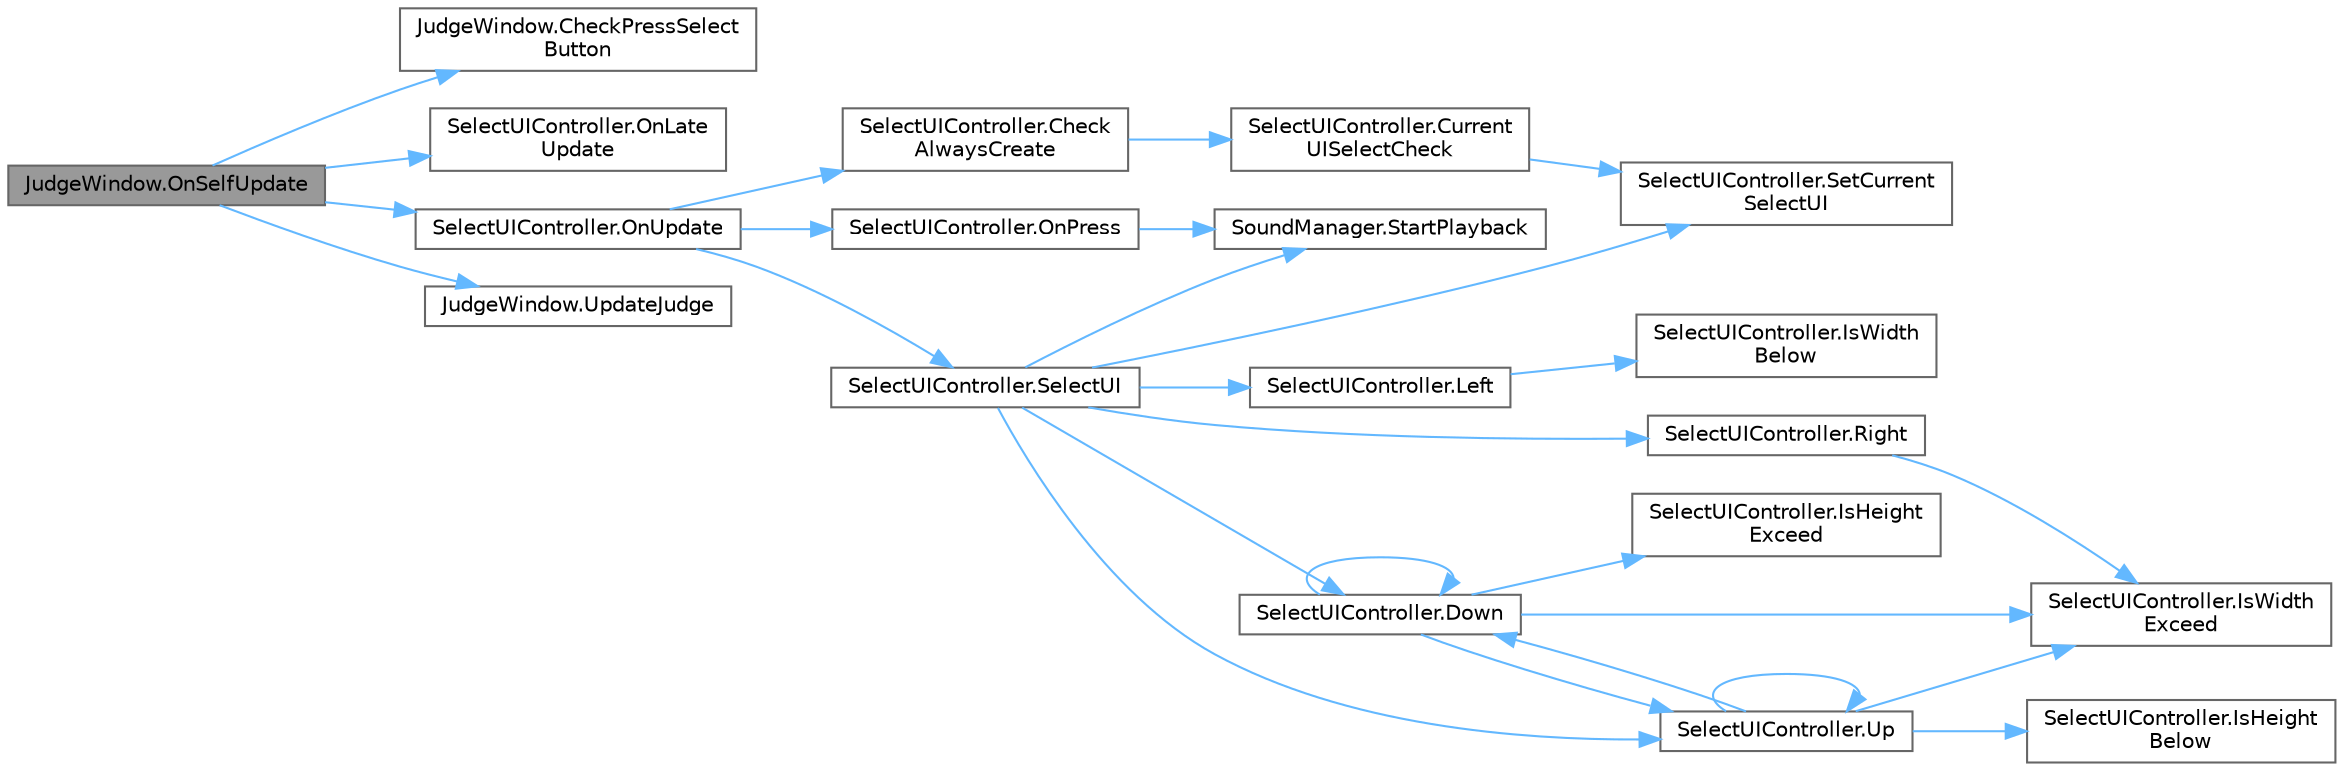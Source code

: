 digraph "JudgeWindow.OnSelfUpdate"
{
 // LATEX_PDF_SIZE
  bgcolor="transparent";
  edge [fontname=Helvetica,fontsize=10,labelfontname=Helvetica,labelfontsize=10];
  node [fontname=Helvetica,fontsize=10,shape=box,height=0.2,width=0.4];
  rankdir="LR";
  Node1 [id="Node000001",label="JudgeWindow.OnSelfUpdate",height=0.2,width=0.4,color="gray40", fillcolor="grey60", style="filled", fontcolor="black",tooltip=" "];
  Node1 -> Node2 [id="edge27_Node000001_Node000002",color="steelblue1",style="solid",tooltip=" "];
  Node2 [id="Node000002",label="JudgeWindow.CheckPressSelect\lButton",height=0.2,width=0.4,color="grey40", fillcolor="white", style="filled",URL="$class_judge_window.html#a0248e3ebed3db09b26846d9db66239d6",tooltip=" "];
  Node1 -> Node3 [id="edge28_Node000001_Node000003",color="steelblue1",style="solid",tooltip=" "];
  Node3 [id="Node000003",label="SelectUIController.OnLate\lUpdate",height=0.2,width=0.4,color="grey40", fillcolor="white", style="filled",URL="$class_select_u_i_controller.html#a4c693b99fa30040236b1b5cccf671e4b",tooltip=" "];
  Node1 -> Node4 [id="edge29_Node000001_Node000004",color="steelblue1",style="solid",tooltip=" "];
  Node4 [id="Node000004",label="SelectUIController.OnUpdate",height=0.2,width=0.4,color="grey40", fillcolor="white", style="filled",URL="$class_select_u_i_controller.html#a807f9c965bdc2f43f19da12e4afa49e3",tooltip=" "];
  Node4 -> Node5 [id="edge30_Node000004_Node000005",color="steelblue1",style="solid",tooltip=" "];
  Node5 [id="Node000005",label="SelectUIController.Check\lAlwaysCreate",height=0.2,width=0.4,color="grey40", fillcolor="white", style="filled",URL="$class_select_u_i_controller.html#a80169d05bdc0964bd78900892f8dfd31",tooltip="nullのUIを取り除き、現在選択中のUIが配列外でないか確認する"];
  Node5 -> Node6 [id="edge31_Node000005_Node000006",color="steelblue1",style="solid",tooltip=" "];
  Node6 [id="Node000006",label="SelectUIController.Current\lUISelectCheck",height=0.2,width=0.4,color="grey40", fillcolor="white", style="filled",URL="$class_select_u_i_controller.html#ae9cf2e2626827aeb5979aebbd41cade1",tooltip=" "];
  Node6 -> Node7 [id="edge32_Node000006_Node000007",color="steelblue1",style="solid",tooltip=" "];
  Node7 [id="Node000007",label="SelectUIController.SetCurrent\lSelectUI",height=0.2,width=0.4,color="grey40", fillcolor="white", style="filled",URL="$class_select_u_i_controller.html#a249c887f3d648141e94af9e723ea9b8e",tooltip=" "];
  Node4 -> Node8 [id="edge33_Node000004_Node000008",color="steelblue1",style="solid",tooltip=" "];
  Node8 [id="Node000008",label="SelectUIController.OnPress",height=0.2,width=0.4,color="grey40", fillcolor="white", style="filled",URL="$class_select_u_i_controller.html#a5bdf506e8f998f51c0259978f9ce10e8",tooltip=" "];
  Node8 -> Node9 [id="edge34_Node000008_Node000009",color="steelblue1",style="solid",tooltip=" "];
  Node9 [id="Node000009",label="SoundManager.StartPlayback",height=0.2,width=0.4,color="grey40", fillcolor="white", style="filled",URL="$class_sound_manager.html#a10bc60ca27342f6574923712ef9028c5",tooltip="2Dでのサウンド再生"];
  Node4 -> Node10 [id="edge35_Node000004_Node000010",color="steelblue1",style="solid",tooltip=" "];
  Node10 [id="Node000010",label="SelectUIController.SelectUI",height=0.2,width=0.4,color="grey40", fillcolor="white", style="filled",URL="$class_select_u_i_controller.html#aad575b4143546f3a7f9133ac4bd4e270",tooltip=" "];
  Node10 -> Node11 [id="edge36_Node000010_Node000011",color="steelblue1",style="solid",tooltip=" "];
  Node11 [id="Node000011",label="SelectUIController.Down",height=0.2,width=0.4,color="grey40", fillcolor="white", style="filled",URL="$class_select_u_i_controller.html#a3e210dcd4b2a8c70ff995342f24779d2",tooltip=" "];
  Node11 -> Node11 [id="edge37_Node000011_Node000011",color="steelblue1",style="solid",tooltip=" "];
  Node11 -> Node12 [id="edge38_Node000011_Node000012",color="steelblue1",style="solid",tooltip=" "];
  Node12 [id="Node000012",label="SelectUIController.IsHeight\lExceed",height=0.2,width=0.4,color="grey40", fillcolor="white", style="filled",URL="$class_select_u_i_controller.html#aecb3ff0c4ef5260dce9a2dbeee723c8d",tooltip=" "];
  Node11 -> Node13 [id="edge39_Node000011_Node000013",color="steelblue1",style="solid",tooltip=" "];
  Node13 [id="Node000013",label="SelectUIController.IsWidth\lExceed",height=0.2,width=0.4,color="grey40", fillcolor="white", style="filled",URL="$class_select_u_i_controller.html#aa300e0d1d9d36517f6a34e54cf1089ec",tooltip=" "];
  Node11 -> Node14 [id="edge40_Node000011_Node000014",color="steelblue1",style="solid",tooltip=" "];
  Node14 [id="Node000014",label="SelectUIController.Up",height=0.2,width=0.4,color="grey40", fillcolor="white", style="filled",URL="$class_select_u_i_controller.html#a480b360a0d2093e3ce8a58d260ce28d1",tooltip=" "];
  Node14 -> Node11 [id="edge41_Node000014_Node000011",color="steelblue1",style="solid",tooltip=" "];
  Node14 -> Node15 [id="edge42_Node000014_Node000015",color="steelblue1",style="solid",tooltip=" "];
  Node15 [id="Node000015",label="SelectUIController.IsHeight\lBelow",height=0.2,width=0.4,color="grey40", fillcolor="white", style="filled",URL="$class_select_u_i_controller.html#a21f92df91aa5f2aeb7b031aa2306fec5",tooltip=" "];
  Node14 -> Node13 [id="edge43_Node000014_Node000013",color="steelblue1",style="solid",tooltip=" "];
  Node14 -> Node14 [id="edge44_Node000014_Node000014",color="steelblue1",style="solid",tooltip=" "];
  Node10 -> Node16 [id="edge45_Node000010_Node000016",color="steelblue1",style="solid",tooltip=" "];
  Node16 [id="Node000016",label="SelectUIController.Left",height=0.2,width=0.4,color="grey40", fillcolor="white", style="filled",URL="$class_select_u_i_controller.html#a8daa0f381d30e9890e6f9158e6769a86",tooltip=" "];
  Node16 -> Node17 [id="edge46_Node000016_Node000017",color="steelblue1",style="solid",tooltip=" "];
  Node17 [id="Node000017",label="SelectUIController.IsWidth\lBelow",height=0.2,width=0.4,color="grey40", fillcolor="white", style="filled",URL="$class_select_u_i_controller.html#a343009c151598d9af61173cf8ddb1d6e",tooltip=" "];
  Node10 -> Node18 [id="edge47_Node000010_Node000018",color="steelblue1",style="solid",tooltip=" "];
  Node18 [id="Node000018",label="SelectUIController.Right",height=0.2,width=0.4,color="grey40", fillcolor="white", style="filled",URL="$class_select_u_i_controller.html#a6d520da967f90239281f442f12beb604",tooltip=" "];
  Node18 -> Node13 [id="edge48_Node000018_Node000013",color="steelblue1",style="solid",tooltip=" "];
  Node10 -> Node7 [id="edge49_Node000010_Node000007",color="steelblue1",style="solid",tooltip=" "];
  Node10 -> Node9 [id="edge50_Node000010_Node000009",color="steelblue1",style="solid",tooltip=" "];
  Node10 -> Node14 [id="edge51_Node000010_Node000014",color="steelblue1",style="solid",tooltip=" "];
  Node1 -> Node19 [id="edge52_Node000001_Node000019",color="steelblue1",style="solid",tooltip=" "];
  Node19 [id="Node000019",label="JudgeWindow.UpdateJudge",height=0.2,width=0.4,color="grey40", fillcolor="white", style="filled",URL="$class_judge_window.html#a7a8a9d25c4f624ad61377dbfbff35d79",tooltip=" "];
}
